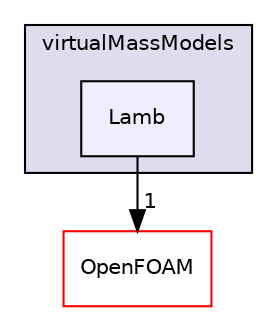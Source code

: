 digraph "src/phaseSystemModels/reactingEulerFoam/interfacialModels/virtualMassModels/Lamb" {
  bgcolor=transparent;
  compound=true
  node [ fontsize="10", fontname="Helvetica"];
  edge [ labelfontsize="10", labelfontname="Helvetica"];
  subgraph clusterdir_36516fad65dcba3d0f81a69c15aed8a3 {
    graph [ bgcolor="#ddddee", pencolor="black", label="virtualMassModels" fontname="Helvetica", fontsize="10", URL="dir_36516fad65dcba3d0f81a69c15aed8a3.html"]
  dir_7ea3e04e72ebe86d8fe53b04c21a590c [shape=box, label="Lamb", style="filled", fillcolor="#eeeeff", pencolor="black", URL="dir_7ea3e04e72ebe86d8fe53b04c21a590c.html"];
  }
  dir_c5473ff19b20e6ec4dfe5c310b3778a8 [shape=box label="OpenFOAM" color="red" URL="dir_c5473ff19b20e6ec4dfe5c310b3778a8.html"];
  dir_7ea3e04e72ebe86d8fe53b04c21a590c->dir_c5473ff19b20e6ec4dfe5c310b3778a8 [headlabel="1", labeldistance=1.5 headhref="dir_003172_002151.html"];
}
